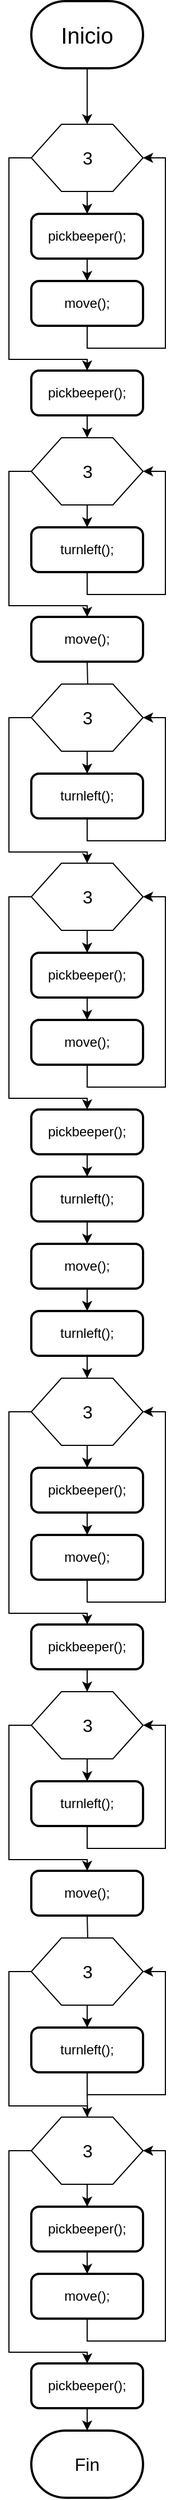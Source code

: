 <mxfile version="22.0.4" type="github">
  <diagram name="Página-1" id="woLYKScOq6vhadedtXkB">
    <mxGraphModel dx="838" dy="461" grid="1" gridSize="10" guides="1" tooltips="1" connect="1" arrows="1" fold="1" page="1" pageScale="1" pageWidth="827" pageHeight="1169" math="0" shadow="0">
      <root>
        <mxCell id="0" />
        <mxCell id="1" parent="0" />
        <mxCell id="bgBlzV7WbkrTSwDAs2LR-1" style="edgeStyle=orthogonalEdgeStyle;rounded=0;orthogonalLoop=1;jettySize=auto;html=1;exitX=0.5;exitY=1;exitDx=0;exitDy=0;exitPerimeter=0;" edge="1" parent="1" source="bgBlzV7WbkrTSwDAs2LR-2" target="bgBlzV7WbkrTSwDAs2LR-5">
          <mxGeometry relative="1" as="geometry" />
        </mxCell>
        <mxCell id="bgBlzV7WbkrTSwDAs2LR-2" value="Inicio" style="strokeWidth=2;html=1;shape=mxgraph.flowchart.terminator;whiteSpace=wrap;fontSize=20;" vertex="1" parent="1">
          <mxGeometry x="340" y="50" width="100" height="60" as="geometry" />
        </mxCell>
        <mxCell id="bgBlzV7WbkrTSwDAs2LR-3" style="edgeStyle=orthogonalEdgeStyle;rounded=0;orthogonalLoop=1;jettySize=auto;html=1;exitX=0.5;exitY=1;exitDx=0;exitDy=0;entryX=0.5;entryY=0;entryDx=0;entryDy=0;" edge="1" parent="1" source="bgBlzV7WbkrTSwDAs2LR-5" target="bgBlzV7WbkrTSwDAs2LR-7">
          <mxGeometry relative="1" as="geometry" />
        </mxCell>
        <mxCell id="bgBlzV7WbkrTSwDAs2LR-33" style="edgeStyle=orthogonalEdgeStyle;rounded=0;orthogonalLoop=1;jettySize=auto;html=1;exitX=0;exitY=0.5;exitDx=0;exitDy=0;" edge="1" parent="1" source="bgBlzV7WbkrTSwDAs2LR-5" target="bgBlzV7WbkrTSwDAs2LR-32">
          <mxGeometry relative="1" as="geometry">
            <Array as="points">
              <mxPoint x="320" y="190" />
              <mxPoint x="320" y="370" />
              <mxPoint x="390" y="370" />
            </Array>
          </mxGeometry>
        </mxCell>
        <mxCell id="bgBlzV7WbkrTSwDAs2LR-5" value="3" style="verticalLabelPosition=middle;verticalAlign=middle;html=1;shape=hexagon;perimeter=hexagonPerimeter2;arcSize=6;size=0.27;labelPosition=center;align=center;fontSize=16;" vertex="1" parent="1">
          <mxGeometry x="340" y="160" width="100" height="60" as="geometry" />
        </mxCell>
        <mxCell id="bgBlzV7WbkrTSwDAs2LR-7" value="pickbeeper();" style="rounded=1;whiteSpace=wrap;html=1;absoluteArcSize=1;arcSize=14;strokeWidth=2;" vertex="1" parent="1">
          <mxGeometry x="340" y="240" width="100" height="40" as="geometry" />
        </mxCell>
        <mxCell id="bgBlzV7WbkrTSwDAs2LR-29" style="edgeStyle=orthogonalEdgeStyle;rounded=0;orthogonalLoop=1;jettySize=auto;html=1;exitX=0.5;exitY=1;exitDx=0;exitDy=0;entryX=0.5;entryY=0;entryDx=0;entryDy=0;" edge="1" parent="1" target="bgBlzV7WbkrTSwDAs2LR-30">
          <mxGeometry relative="1" as="geometry">
            <mxPoint x="390" y="280" as="sourcePoint" />
          </mxGeometry>
        </mxCell>
        <mxCell id="bgBlzV7WbkrTSwDAs2LR-31" style="edgeStyle=orthogonalEdgeStyle;rounded=0;orthogonalLoop=1;jettySize=auto;html=1;exitX=0.5;exitY=1;exitDx=0;exitDy=0;entryX=1;entryY=0.5;entryDx=0;entryDy=0;" edge="1" parent="1" source="bgBlzV7WbkrTSwDAs2LR-30" target="bgBlzV7WbkrTSwDAs2LR-5">
          <mxGeometry relative="1" as="geometry">
            <Array as="points">
              <mxPoint x="390" y="360" />
              <mxPoint x="460" y="360" />
              <mxPoint x="460" y="190" />
            </Array>
          </mxGeometry>
        </mxCell>
        <mxCell id="bgBlzV7WbkrTSwDAs2LR-30" value="move();" style="rounded=1;whiteSpace=wrap;html=1;absoluteArcSize=1;arcSize=14;strokeWidth=2;" vertex="1" parent="1">
          <mxGeometry x="340" y="300" width="100" height="40" as="geometry" />
        </mxCell>
        <mxCell id="bgBlzV7WbkrTSwDAs2LR-39" style="edgeStyle=orthogonalEdgeStyle;rounded=0;orthogonalLoop=1;jettySize=auto;html=1;exitX=0.5;exitY=1;exitDx=0;exitDy=0;" edge="1" parent="1" source="bgBlzV7WbkrTSwDAs2LR-32" target="bgBlzV7WbkrTSwDAs2LR-36">
          <mxGeometry relative="1" as="geometry" />
        </mxCell>
        <mxCell id="bgBlzV7WbkrTSwDAs2LR-32" value="pickbeeper();" style="rounded=1;whiteSpace=wrap;html=1;absoluteArcSize=1;arcSize=14;strokeWidth=2;" vertex="1" parent="1">
          <mxGeometry x="340" y="380" width="100" height="40" as="geometry" />
        </mxCell>
        <mxCell id="bgBlzV7WbkrTSwDAs2LR-34" style="edgeStyle=orthogonalEdgeStyle;rounded=0;orthogonalLoop=1;jettySize=auto;html=1;exitX=0.5;exitY=1;exitDx=0;exitDy=0;" edge="1" parent="1" source="bgBlzV7WbkrTSwDAs2LR-36" target="bgBlzV7WbkrTSwDAs2LR-38">
          <mxGeometry relative="1" as="geometry" />
        </mxCell>
        <mxCell id="bgBlzV7WbkrTSwDAs2LR-35" style="edgeStyle=orthogonalEdgeStyle;rounded=0;orthogonalLoop=1;jettySize=auto;html=1;exitX=0;exitY=0.5;exitDx=0;exitDy=0;" edge="1" parent="1" source="bgBlzV7WbkrTSwDAs2LR-36">
          <mxGeometry relative="1" as="geometry">
            <Array as="points">
              <mxPoint x="320" y="470" />
              <mxPoint x="320" y="590" />
              <mxPoint x="390" y="590" />
            </Array>
            <mxPoint x="390" y="600" as="targetPoint" />
          </mxGeometry>
        </mxCell>
        <mxCell id="bgBlzV7WbkrTSwDAs2LR-36" value="3" style="verticalLabelPosition=middle;verticalAlign=middle;html=1;shape=hexagon;perimeter=hexagonPerimeter2;arcSize=6;size=0.27;labelPosition=center;align=center;fontSize=16;" vertex="1" parent="1">
          <mxGeometry x="340" y="440" width="100" height="60" as="geometry" />
        </mxCell>
        <mxCell id="bgBlzV7WbkrTSwDAs2LR-37" style="edgeStyle=orthogonalEdgeStyle;rounded=0;orthogonalLoop=1;jettySize=auto;html=1;exitX=0.5;exitY=1;exitDx=0;exitDy=0;entryX=1;entryY=0.5;entryDx=0;entryDy=0;" edge="1" parent="1" source="bgBlzV7WbkrTSwDAs2LR-38" target="bgBlzV7WbkrTSwDAs2LR-36">
          <mxGeometry relative="1" as="geometry">
            <Array as="points">
              <mxPoint x="390" y="580" />
              <mxPoint x="460" y="580" />
              <mxPoint x="460" y="470" />
            </Array>
          </mxGeometry>
        </mxCell>
        <mxCell id="bgBlzV7WbkrTSwDAs2LR-38" value="turnleft();" style="rounded=1;whiteSpace=wrap;html=1;absoluteArcSize=1;arcSize=14;strokeWidth=2;" vertex="1" parent="1">
          <mxGeometry x="340" y="520" width="100" height="40" as="geometry" />
        </mxCell>
        <mxCell id="bgBlzV7WbkrTSwDAs2LR-40" value="move();" style="rounded=1;whiteSpace=wrap;html=1;absoluteArcSize=1;arcSize=14;strokeWidth=2;" vertex="1" parent="1">
          <mxGeometry x="340" y="600" width="100" height="40" as="geometry" />
        </mxCell>
        <mxCell id="bgBlzV7WbkrTSwDAs2LR-41" style="edgeStyle=orthogonalEdgeStyle;rounded=0;orthogonalLoop=1;jettySize=auto;html=1;exitX=0.5;exitY=1;exitDx=0;exitDy=0;" edge="1" parent="1" target="bgBlzV7WbkrTSwDAs2LR-44">
          <mxGeometry relative="1" as="geometry">
            <mxPoint x="390" y="640" as="sourcePoint" />
          </mxGeometry>
        </mxCell>
        <mxCell id="bgBlzV7WbkrTSwDAs2LR-42" style="edgeStyle=orthogonalEdgeStyle;rounded=0;orthogonalLoop=1;jettySize=auto;html=1;exitX=0.5;exitY=1;exitDx=0;exitDy=0;" edge="1" parent="1" source="bgBlzV7WbkrTSwDAs2LR-44" target="bgBlzV7WbkrTSwDAs2LR-46">
          <mxGeometry relative="1" as="geometry" />
        </mxCell>
        <mxCell id="bgBlzV7WbkrTSwDAs2LR-43" style="edgeStyle=orthogonalEdgeStyle;rounded=0;orthogonalLoop=1;jettySize=auto;html=1;exitX=0;exitY=0.5;exitDx=0;exitDy=0;" edge="1" parent="1" source="bgBlzV7WbkrTSwDAs2LR-44">
          <mxGeometry relative="1" as="geometry">
            <Array as="points">
              <mxPoint x="320" y="690" />
              <mxPoint x="320" y="810" />
              <mxPoint x="390" y="810" />
            </Array>
            <mxPoint x="390" y="820" as="targetPoint" />
          </mxGeometry>
        </mxCell>
        <mxCell id="bgBlzV7WbkrTSwDAs2LR-44" value="3" style="verticalLabelPosition=middle;verticalAlign=middle;html=1;shape=hexagon;perimeter=hexagonPerimeter2;arcSize=6;size=0.27;labelPosition=center;align=center;fontSize=16;" vertex="1" parent="1">
          <mxGeometry x="340" y="660" width="100" height="60" as="geometry" />
        </mxCell>
        <mxCell id="bgBlzV7WbkrTSwDAs2LR-45" style="edgeStyle=orthogonalEdgeStyle;rounded=0;orthogonalLoop=1;jettySize=auto;html=1;exitX=0.5;exitY=1;exitDx=0;exitDy=0;entryX=1;entryY=0.5;entryDx=0;entryDy=0;" edge="1" parent="1" source="bgBlzV7WbkrTSwDAs2LR-46" target="bgBlzV7WbkrTSwDAs2LR-44">
          <mxGeometry relative="1" as="geometry">
            <Array as="points">
              <mxPoint x="390" y="800" />
              <mxPoint x="460" y="800" />
              <mxPoint x="460" y="690" />
            </Array>
          </mxGeometry>
        </mxCell>
        <mxCell id="bgBlzV7WbkrTSwDAs2LR-46" value="turnleft();" style="rounded=1;whiteSpace=wrap;html=1;absoluteArcSize=1;arcSize=14;strokeWidth=2;" vertex="1" parent="1">
          <mxGeometry x="340" y="740" width="100" height="40" as="geometry" />
        </mxCell>
        <mxCell id="bgBlzV7WbkrTSwDAs2LR-47" style="edgeStyle=orthogonalEdgeStyle;rounded=0;orthogonalLoop=1;jettySize=auto;html=1;exitX=0.5;exitY=1;exitDx=0;exitDy=0;entryX=0.5;entryY=0;entryDx=0;entryDy=0;" edge="1" parent="1" source="bgBlzV7WbkrTSwDAs2LR-49" target="bgBlzV7WbkrTSwDAs2LR-50">
          <mxGeometry relative="1" as="geometry" />
        </mxCell>
        <mxCell id="bgBlzV7WbkrTSwDAs2LR-48" style="edgeStyle=orthogonalEdgeStyle;rounded=0;orthogonalLoop=1;jettySize=auto;html=1;exitX=0;exitY=0.5;exitDx=0;exitDy=0;" edge="1" parent="1" source="bgBlzV7WbkrTSwDAs2LR-49">
          <mxGeometry relative="1" as="geometry">
            <mxPoint x="390" y="1040" as="targetPoint" />
            <Array as="points">
              <mxPoint x="320" y="850" />
              <mxPoint x="320" y="1030" />
              <mxPoint x="390" y="1030" />
            </Array>
          </mxGeometry>
        </mxCell>
        <mxCell id="bgBlzV7WbkrTSwDAs2LR-49" value="3" style="verticalLabelPosition=middle;verticalAlign=middle;html=1;shape=hexagon;perimeter=hexagonPerimeter2;arcSize=6;size=0.27;labelPosition=center;align=center;fontSize=16;" vertex="1" parent="1">
          <mxGeometry x="340" y="820" width="100" height="60" as="geometry" />
        </mxCell>
        <mxCell id="bgBlzV7WbkrTSwDAs2LR-50" value="pickbeeper();" style="rounded=1;whiteSpace=wrap;html=1;absoluteArcSize=1;arcSize=14;strokeWidth=2;" vertex="1" parent="1">
          <mxGeometry x="340" y="900" width="100" height="40" as="geometry" />
        </mxCell>
        <mxCell id="bgBlzV7WbkrTSwDAs2LR-51" style="edgeStyle=orthogonalEdgeStyle;rounded=0;orthogonalLoop=1;jettySize=auto;html=1;exitX=0.5;exitY=1;exitDx=0;exitDy=0;entryX=0.5;entryY=0;entryDx=0;entryDy=0;" edge="1" parent="1" target="bgBlzV7WbkrTSwDAs2LR-53">
          <mxGeometry relative="1" as="geometry">
            <mxPoint x="390" y="940" as="sourcePoint" />
          </mxGeometry>
        </mxCell>
        <mxCell id="bgBlzV7WbkrTSwDAs2LR-52" style="edgeStyle=orthogonalEdgeStyle;rounded=0;orthogonalLoop=1;jettySize=auto;html=1;exitX=0.5;exitY=1;exitDx=0;exitDy=0;entryX=1;entryY=0.5;entryDx=0;entryDy=0;" edge="1" parent="1" source="bgBlzV7WbkrTSwDAs2LR-53" target="bgBlzV7WbkrTSwDAs2LR-49">
          <mxGeometry relative="1" as="geometry">
            <Array as="points">
              <mxPoint x="390" y="1020" />
              <mxPoint x="460" y="1020" />
              <mxPoint x="460" y="850" />
            </Array>
          </mxGeometry>
        </mxCell>
        <mxCell id="bgBlzV7WbkrTSwDAs2LR-53" value="move();" style="rounded=1;whiteSpace=wrap;html=1;absoluteArcSize=1;arcSize=14;strokeWidth=2;" vertex="1" parent="1">
          <mxGeometry x="340" y="960" width="100" height="40" as="geometry" />
        </mxCell>
        <mxCell id="bgBlzV7WbkrTSwDAs2LR-79" style="edgeStyle=orthogonalEdgeStyle;rounded=0;orthogonalLoop=1;jettySize=auto;html=1;exitX=0.5;exitY=1;exitDx=0;exitDy=0;" edge="1" parent="1" source="bgBlzV7WbkrTSwDAs2LR-54" target="bgBlzV7WbkrTSwDAs2LR-55">
          <mxGeometry relative="1" as="geometry" />
        </mxCell>
        <mxCell id="bgBlzV7WbkrTSwDAs2LR-54" value="pickbeeper();" style="rounded=1;whiteSpace=wrap;html=1;absoluteArcSize=1;arcSize=14;strokeWidth=2;" vertex="1" parent="1">
          <mxGeometry x="340" y="1040" width="100" height="40" as="geometry" />
        </mxCell>
        <mxCell id="bgBlzV7WbkrTSwDAs2LR-80" style="edgeStyle=orthogonalEdgeStyle;rounded=0;orthogonalLoop=1;jettySize=auto;html=1;exitX=0.5;exitY=1;exitDx=0;exitDy=0;entryX=0.5;entryY=0;entryDx=0;entryDy=0;" edge="1" parent="1" source="bgBlzV7WbkrTSwDAs2LR-55" target="bgBlzV7WbkrTSwDAs2LR-56">
          <mxGeometry relative="1" as="geometry" />
        </mxCell>
        <mxCell id="bgBlzV7WbkrTSwDAs2LR-55" value="turnleft();" style="rounded=1;whiteSpace=wrap;html=1;absoluteArcSize=1;arcSize=14;strokeWidth=2;" vertex="1" parent="1">
          <mxGeometry x="340" y="1100" width="100" height="40" as="geometry" />
        </mxCell>
        <mxCell id="bgBlzV7WbkrTSwDAs2LR-81" style="edgeStyle=orthogonalEdgeStyle;rounded=0;orthogonalLoop=1;jettySize=auto;html=1;exitX=0.5;exitY=1;exitDx=0;exitDy=0;entryX=0.5;entryY=0;entryDx=0;entryDy=0;" edge="1" parent="1" source="bgBlzV7WbkrTSwDAs2LR-56" target="bgBlzV7WbkrTSwDAs2LR-57">
          <mxGeometry relative="1" as="geometry" />
        </mxCell>
        <mxCell id="bgBlzV7WbkrTSwDAs2LR-56" value="move();" style="rounded=1;whiteSpace=wrap;html=1;absoluteArcSize=1;arcSize=14;strokeWidth=2;" vertex="1" parent="1">
          <mxGeometry x="340" y="1160" width="100" height="40" as="geometry" />
        </mxCell>
        <mxCell id="bgBlzV7WbkrTSwDAs2LR-82" style="edgeStyle=orthogonalEdgeStyle;rounded=0;orthogonalLoop=1;jettySize=auto;html=1;exitX=0.5;exitY=1;exitDx=0;exitDy=0;" edge="1" parent="1" source="bgBlzV7WbkrTSwDAs2LR-57" target="bgBlzV7WbkrTSwDAs2LR-60">
          <mxGeometry relative="1" as="geometry" />
        </mxCell>
        <mxCell id="bgBlzV7WbkrTSwDAs2LR-57" value="turnleft();" style="rounded=1;whiteSpace=wrap;html=1;absoluteArcSize=1;arcSize=14;strokeWidth=2;" vertex="1" parent="1">
          <mxGeometry x="340" y="1220" width="100" height="40" as="geometry" />
        </mxCell>
        <mxCell id="bgBlzV7WbkrTSwDAs2LR-58" style="edgeStyle=orthogonalEdgeStyle;rounded=0;orthogonalLoop=1;jettySize=auto;html=1;exitX=0.5;exitY=1;exitDx=0;exitDy=0;entryX=0.5;entryY=0;entryDx=0;entryDy=0;" edge="1" parent="1" source="bgBlzV7WbkrTSwDAs2LR-60" target="bgBlzV7WbkrTSwDAs2LR-61">
          <mxGeometry relative="1" as="geometry" />
        </mxCell>
        <mxCell id="bgBlzV7WbkrTSwDAs2LR-59" style="edgeStyle=orthogonalEdgeStyle;rounded=0;orthogonalLoop=1;jettySize=auto;html=1;exitX=0;exitY=0.5;exitDx=0;exitDy=0;" edge="1" parent="1" source="bgBlzV7WbkrTSwDAs2LR-60" target="bgBlzV7WbkrTSwDAs2LR-66">
          <mxGeometry relative="1" as="geometry">
            <Array as="points">
              <mxPoint x="320" y="1310" />
              <mxPoint x="320" y="1490" />
              <mxPoint x="390" y="1490" />
            </Array>
          </mxGeometry>
        </mxCell>
        <mxCell id="bgBlzV7WbkrTSwDAs2LR-60" value="3" style="verticalLabelPosition=middle;verticalAlign=middle;html=1;shape=hexagon;perimeter=hexagonPerimeter2;arcSize=6;size=0.27;labelPosition=center;align=center;fontSize=16;" vertex="1" parent="1">
          <mxGeometry x="340" y="1280" width="100" height="60" as="geometry" />
        </mxCell>
        <mxCell id="bgBlzV7WbkrTSwDAs2LR-61" value="pickbeeper();" style="rounded=1;whiteSpace=wrap;html=1;absoluteArcSize=1;arcSize=14;strokeWidth=2;" vertex="1" parent="1">
          <mxGeometry x="340" y="1360" width="100" height="40" as="geometry" />
        </mxCell>
        <mxCell id="bgBlzV7WbkrTSwDAs2LR-62" style="edgeStyle=orthogonalEdgeStyle;rounded=0;orthogonalLoop=1;jettySize=auto;html=1;exitX=0.5;exitY=1;exitDx=0;exitDy=0;entryX=0.5;entryY=0;entryDx=0;entryDy=0;" edge="1" parent="1" target="bgBlzV7WbkrTSwDAs2LR-64">
          <mxGeometry relative="1" as="geometry">
            <mxPoint x="390" y="1400" as="sourcePoint" />
          </mxGeometry>
        </mxCell>
        <mxCell id="bgBlzV7WbkrTSwDAs2LR-63" style="edgeStyle=orthogonalEdgeStyle;rounded=0;orthogonalLoop=1;jettySize=auto;html=1;exitX=0.5;exitY=1;exitDx=0;exitDy=0;entryX=1;entryY=0.5;entryDx=0;entryDy=0;" edge="1" parent="1" source="bgBlzV7WbkrTSwDAs2LR-64" target="bgBlzV7WbkrTSwDAs2LR-60">
          <mxGeometry relative="1" as="geometry">
            <Array as="points">
              <mxPoint x="390" y="1480" />
              <mxPoint x="460" y="1480" />
              <mxPoint x="460" y="1310" />
            </Array>
          </mxGeometry>
        </mxCell>
        <mxCell id="bgBlzV7WbkrTSwDAs2LR-64" value="move();" style="rounded=1;whiteSpace=wrap;html=1;absoluteArcSize=1;arcSize=14;strokeWidth=2;" vertex="1" parent="1">
          <mxGeometry x="340" y="1420" width="100" height="40" as="geometry" />
        </mxCell>
        <mxCell id="bgBlzV7WbkrTSwDAs2LR-65" style="edgeStyle=orthogonalEdgeStyle;rounded=0;orthogonalLoop=1;jettySize=auto;html=1;exitX=0.5;exitY=1;exitDx=0;exitDy=0;" edge="1" parent="1" source="bgBlzV7WbkrTSwDAs2LR-66" target="bgBlzV7WbkrTSwDAs2LR-69">
          <mxGeometry relative="1" as="geometry" />
        </mxCell>
        <mxCell id="bgBlzV7WbkrTSwDAs2LR-66" value="pickbeeper();" style="rounded=1;whiteSpace=wrap;html=1;absoluteArcSize=1;arcSize=14;strokeWidth=2;" vertex="1" parent="1">
          <mxGeometry x="340" y="1500" width="100" height="40" as="geometry" />
        </mxCell>
        <mxCell id="bgBlzV7WbkrTSwDAs2LR-67" style="edgeStyle=orthogonalEdgeStyle;rounded=0;orthogonalLoop=1;jettySize=auto;html=1;exitX=0.5;exitY=1;exitDx=0;exitDy=0;" edge="1" parent="1" source="bgBlzV7WbkrTSwDAs2LR-69" target="bgBlzV7WbkrTSwDAs2LR-71">
          <mxGeometry relative="1" as="geometry" />
        </mxCell>
        <mxCell id="bgBlzV7WbkrTSwDAs2LR-68" style="edgeStyle=orthogonalEdgeStyle;rounded=0;orthogonalLoop=1;jettySize=auto;html=1;exitX=0;exitY=0.5;exitDx=0;exitDy=0;" edge="1" parent="1" source="bgBlzV7WbkrTSwDAs2LR-69">
          <mxGeometry relative="1" as="geometry">
            <Array as="points">
              <mxPoint x="320" y="1590" />
              <mxPoint x="320" y="1710" />
              <mxPoint x="390" y="1710" />
            </Array>
            <mxPoint x="390" y="1720" as="targetPoint" />
          </mxGeometry>
        </mxCell>
        <mxCell id="bgBlzV7WbkrTSwDAs2LR-69" value="3" style="verticalLabelPosition=middle;verticalAlign=middle;html=1;shape=hexagon;perimeter=hexagonPerimeter2;arcSize=6;size=0.27;labelPosition=center;align=center;fontSize=16;" vertex="1" parent="1">
          <mxGeometry x="340" y="1560" width="100" height="60" as="geometry" />
        </mxCell>
        <mxCell id="bgBlzV7WbkrTSwDAs2LR-70" style="edgeStyle=orthogonalEdgeStyle;rounded=0;orthogonalLoop=1;jettySize=auto;html=1;exitX=0.5;exitY=1;exitDx=0;exitDy=0;entryX=1;entryY=0.5;entryDx=0;entryDy=0;" edge="1" parent="1" source="bgBlzV7WbkrTSwDAs2LR-71" target="bgBlzV7WbkrTSwDAs2LR-69">
          <mxGeometry relative="1" as="geometry">
            <Array as="points">
              <mxPoint x="390" y="1700" />
              <mxPoint x="460" y="1700" />
              <mxPoint x="460" y="1590" />
            </Array>
          </mxGeometry>
        </mxCell>
        <mxCell id="bgBlzV7WbkrTSwDAs2LR-71" value="turnleft();" style="rounded=1;whiteSpace=wrap;html=1;absoluteArcSize=1;arcSize=14;strokeWidth=2;" vertex="1" parent="1">
          <mxGeometry x="340" y="1640" width="100" height="40" as="geometry" />
        </mxCell>
        <mxCell id="bgBlzV7WbkrTSwDAs2LR-72" value="move();" style="rounded=1;whiteSpace=wrap;html=1;absoluteArcSize=1;arcSize=14;strokeWidth=2;" vertex="1" parent="1">
          <mxGeometry x="340" y="1720" width="100" height="40" as="geometry" />
        </mxCell>
        <mxCell id="bgBlzV7WbkrTSwDAs2LR-73" style="edgeStyle=orthogonalEdgeStyle;rounded=0;orthogonalLoop=1;jettySize=auto;html=1;exitX=0.5;exitY=1;exitDx=0;exitDy=0;" edge="1" parent="1" target="bgBlzV7WbkrTSwDAs2LR-76">
          <mxGeometry relative="1" as="geometry">
            <mxPoint x="390" y="1760" as="sourcePoint" />
          </mxGeometry>
        </mxCell>
        <mxCell id="bgBlzV7WbkrTSwDAs2LR-74" style="edgeStyle=orthogonalEdgeStyle;rounded=0;orthogonalLoop=1;jettySize=auto;html=1;exitX=0.5;exitY=1;exitDx=0;exitDy=0;" edge="1" parent="1" source="bgBlzV7WbkrTSwDAs2LR-76" target="bgBlzV7WbkrTSwDAs2LR-78">
          <mxGeometry relative="1" as="geometry" />
        </mxCell>
        <mxCell id="bgBlzV7WbkrTSwDAs2LR-75" style="edgeStyle=orthogonalEdgeStyle;rounded=0;orthogonalLoop=1;jettySize=auto;html=1;exitX=0;exitY=0.5;exitDx=0;exitDy=0;" edge="1" parent="1" source="bgBlzV7WbkrTSwDAs2LR-76">
          <mxGeometry relative="1" as="geometry">
            <Array as="points">
              <mxPoint x="320" y="1810" />
              <mxPoint x="320" y="1930" />
              <mxPoint x="390" y="1930" />
            </Array>
            <mxPoint x="390" y="1940" as="targetPoint" />
          </mxGeometry>
        </mxCell>
        <mxCell id="bgBlzV7WbkrTSwDAs2LR-76" value="3" style="verticalLabelPosition=middle;verticalAlign=middle;html=1;shape=hexagon;perimeter=hexagonPerimeter2;arcSize=6;size=0.27;labelPosition=center;align=center;fontSize=16;" vertex="1" parent="1">
          <mxGeometry x="340" y="1780" width="100" height="60" as="geometry" />
        </mxCell>
        <mxCell id="bgBlzV7WbkrTSwDAs2LR-77" style="edgeStyle=orthogonalEdgeStyle;rounded=0;orthogonalLoop=1;jettySize=auto;html=1;exitX=0.5;exitY=1;exitDx=0;exitDy=0;entryX=1;entryY=0.5;entryDx=0;entryDy=0;" edge="1" parent="1" source="bgBlzV7WbkrTSwDAs2LR-78" target="bgBlzV7WbkrTSwDAs2LR-76">
          <mxGeometry relative="1" as="geometry">
            <Array as="points">
              <mxPoint x="390" y="1920" />
              <mxPoint x="460" y="1920" />
              <mxPoint x="460" y="1810" />
            </Array>
          </mxGeometry>
        </mxCell>
        <mxCell id="bgBlzV7WbkrTSwDAs2LR-78" value="turnleft();" style="rounded=1;whiteSpace=wrap;html=1;absoluteArcSize=1;arcSize=14;strokeWidth=2;" vertex="1" parent="1">
          <mxGeometry x="340" y="1860" width="100" height="40" as="geometry" />
        </mxCell>
        <mxCell id="bgBlzV7WbkrTSwDAs2LR-83" style="edgeStyle=orthogonalEdgeStyle;rounded=0;orthogonalLoop=1;jettySize=auto;html=1;exitX=0.5;exitY=1;exitDx=0;exitDy=0;" edge="1" parent="1" target="bgBlzV7WbkrTSwDAs2LR-86">
          <mxGeometry relative="1" as="geometry">
            <mxPoint x="390" y="1920" as="sourcePoint" />
          </mxGeometry>
        </mxCell>
        <mxCell id="bgBlzV7WbkrTSwDAs2LR-84" style="edgeStyle=orthogonalEdgeStyle;rounded=0;orthogonalLoop=1;jettySize=auto;html=1;exitX=0.5;exitY=1;exitDx=0;exitDy=0;entryX=0.5;entryY=0;entryDx=0;entryDy=0;" edge="1" parent="1" source="bgBlzV7WbkrTSwDAs2LR-86" target="bgBlzV7WbkrTSwDAs2LR-87">
          <mxGeometry relative="1" as="geometry" />
        </mxCell>
        <mxCell id="bgBlzV7WbkrTSwDAs2LR-85" style="edgeStyle=orthogonalEdgeStyle;rounded=0;orthogonalLoop=1;jettySize=auto;html=1;exitX=0;exitY=0.5;exitDx=0;exitDy=0;" edge="1" parent="1" source="bgBlzV7WbkrTSwDAs2LR-86" target="bgBlzV7WbkrTSwDAs2LR-92">
          <mxGeometry relative="1" as="geometry">
            <Array as="points">
              <mxPoint x="320" y="1970" />
              <mxPoint x="320" y="2150" />
              <mxPoint x="390" y="2150" />
            </Array>
          </mxGeometry>
        </mxCell>
        <mxCell id="bgBlzV7WbkrTSwDAs2LR-86" value="3" style="verticalLabelPosition=middle;verticalAlign=middle;html=1;shape=hexagon;perimeter=hexagonPerimeter2;arcSize=6;size=0.27;labelPosition=center;align=center;fontSize=16;" vertex="1" parent="1">
          <mxGeometry x="340" y="1940" width="100" height="60" as="geometry" />
        </mxCell>
        <mxCell id="bgBlzV7WbkrTSwDAs2LR-87" value="pickbeeper();" style="rounded=1;whiteSpace=wrap;html=1;absoluteArcSize=1;arcSize=14;strokeWidth=2;" vertex="1" parent="1">
          <mxGeometry x="340" y="2020" width="100" height="40" as="geometry" />
        </mxCell>
        <mxCell id="bgBlzV7WbkrTSwDAs2LR-88" style="edgeStyle=orthogonalEdgeStyle;rounded=0;orthogonalLoop=1;jettySize=auto;html=1;exitX=0.5;exitY=1;exitDx=0;exitDy=0;entryX=0.5;entryY=0;entryDx=0;entryDy=0;" edge="1" parent="1" target="bgBlzV7WbkrTSwDAs2LR-90">
          <mxGeometry relative="1" as="geometry">
            <mxPoint x="390" y="2060" as="sourcePoint" />
          </mxGeometry>
        </mxCell>
        <mxCell id="bgBlzV7WbkrTSwDAs2LR-89" style="edgeStyle=orthogonalEdgeStyle;rounded=0;orthogonalLoop=1;jettySize=auto;html=1;exitX=0.5;exitY=1;exitDx=0;exitDy=0;entryX=1;entryY=0.5;entryDx=0;entryDy=0;" edge="1" parent="1" source="bgBlzV7WbkrTSwDAs2LR-90" target="bgBlzV7WbkrTSwDAs2LR-86">
          <mxGeometry relative="1" as="geometry">
            <Array as="points">
              <mxPoint x="390" y="2140" />
              <mxPoint x="460" y="2140" />
              <mxPoint x="460" y="1970" />
            </Array>
          </mxGeometry>
        </mxCell>
        <mxCell id="bgBlzV7WbkrTSwDAs2LR-90" value="move();" style="rounded=1;whiteSpace=wrap;html=1;absoluteArcSize=1;arcSize=14;strokeWidth=2;" vertex="1" parent="1">
          <mxGeometry x="340" y="2080" width="100" height="40" as="geometry" />
        </mxCell>
        <mxCell id="bgBlzV7WbkrTSwDAs2LR-91" style="edgeStyle=orthogonalEdgeStyle;rounded=0;orthogonalLoop=1;jettySize=auto;html=1;exitX=0.5;exitY=1;exitDx=0;exitDy=0;" edge="1" parent="1" source="bgBlzV7WbkrTSwDAs2LR-92">
          <mxGeometry relative="1" as="geometry">
            <mxPoint x="390" y="2220" as="targetPoint" />
          </mxGeometry>
        </mxCell>
        <mxCell id="bgBlzV7WbkrTSwDAs2LR-92" value="pickbeeper();" style="rounded=1;whiteSpace=wrap;html=1;absoluteArcSize=1;arcSize=14;strokeWidth=2;" vertex="1" parent="1">
          <mxGeometry x="340" y="2160" width="100" height="40" as="geometry" />
        </mxCell>
        <mxCell id="bgBlzV7WbkrTSwDAs2LR-93" value="Fin" style="strokeWidth=2;html=1;shape=mxgraph.flowchart.terminator;whiteSpace=wrap;fontSize=16;" vertex="1" parent="1">
          <mxGeometry x="340" y="2220" width="100" height="60" as="geometry" />
        </mxCell>
      </root>
    </mxGraphModel>
  </diagram>
</mxfile>
